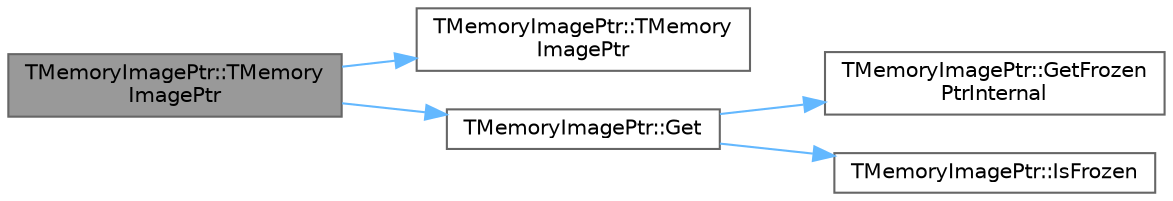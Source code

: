 digraph "TMemoryImagePtr::TMemoryImagePtr"
{
 // INTERACTIVE_SVG=YES
 // LATEX_PDF_SIZE
  bgcolor="transparent";
  edge [fontname=Helvetica,fontsize=10,labelfontname=Helvetica,labelfontsize=10];
  node [fontname=Helvetica,fontsize=10,shape=box,height=0.2,width=0.4];
  rankdir="LR";
  Node1 [id="Node000001",label="TMemoryImagePtr::TMemory\lImagePtr",height=0.2,width=0.4,color="gray40", fillcolor="grey60", style="filled", fontcolor="black",tooltip=" "];
  Node1 -> Node2 [id="edge1_Node000001_Node000002",color="steelblue1",style="solid",tooltip=" "];
  Node2 [id="Node000002",label="TMemoryImagePtr::TMemory\lImagePtr",height=0.2,width=0.4,color="grey40", fillcolor="white", style="filled",URL="$d3/d87/classTMemoryImagePtr.html#a04bd054a77e4c7ebe3df8e696155e192",tooltip=" "];
  Node1 -> Node3 [id="edge2_Node000001_Node000003",color="steelblue1",style="solid",tooltip=" "];
  Node3 [id="Node000003",label="TMemoryImagePtr::Get",height=0.2,width=0.4,color="grey40", fillcolor="white", style="filled",URL="$d3/d87/classTMemoryImagePtr.html#a62be375285ef97a5156857f1a9a0eec5",tooltip=" "];
  Node3 -> Node4 [id="edge3_Node000003_Node000004",color="steelblue1",style="solid",tooltip=" "];
  Node4 [id="Node000004",label="TMemoryImagePtr::GetFrozen\lPtrInternal",height=0.2,width=0.4,color="grey40", fillcolor="white", style="filled",URL="$d3/d87/classTMemoryImagePtr.html#a574aafa749dfb83ac87f50d66b22150d",tooltip=" "];
  Node3 -> Node5 [id="edge4_Node000003_Node000005",color="steelblue1",style="solid",tooltip=" "];
  Node5 [id="Node000005",label="TMemoryImagePtr::IsFrozen",height=0.2,width=0.4,color="grey40", fillcolor="white", style="filled",URL="$d3/d87/classTMemoryImagePtr.html#a858b66bc94d0d7ee99ddf83514fd4826",tooltip=" "];
}
